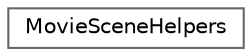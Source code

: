 digraph "Graphical Class Hierarchy"
{
 // INTERACTIVE_SVG=YES
 // LATEX_PDF_SIZE
  bgcolor="transparent";
  edge [fontname=Helvetica,fontsize=10,labelfontname=Helvetica,labelfontsize=10];
  node [fontname=Helvetica,fontsize=10,shape=box,height=0.2,width=0.4];
  rankdir="LR";
  Node0 [id="Node000000",label="MovieSceneHelpers",height=0.2,width=0.4,color="grey40", fillcolor="white", style="filled",URL="$da/dc7/classMovieSceneHelpers.html",tooltip=" "];
}
